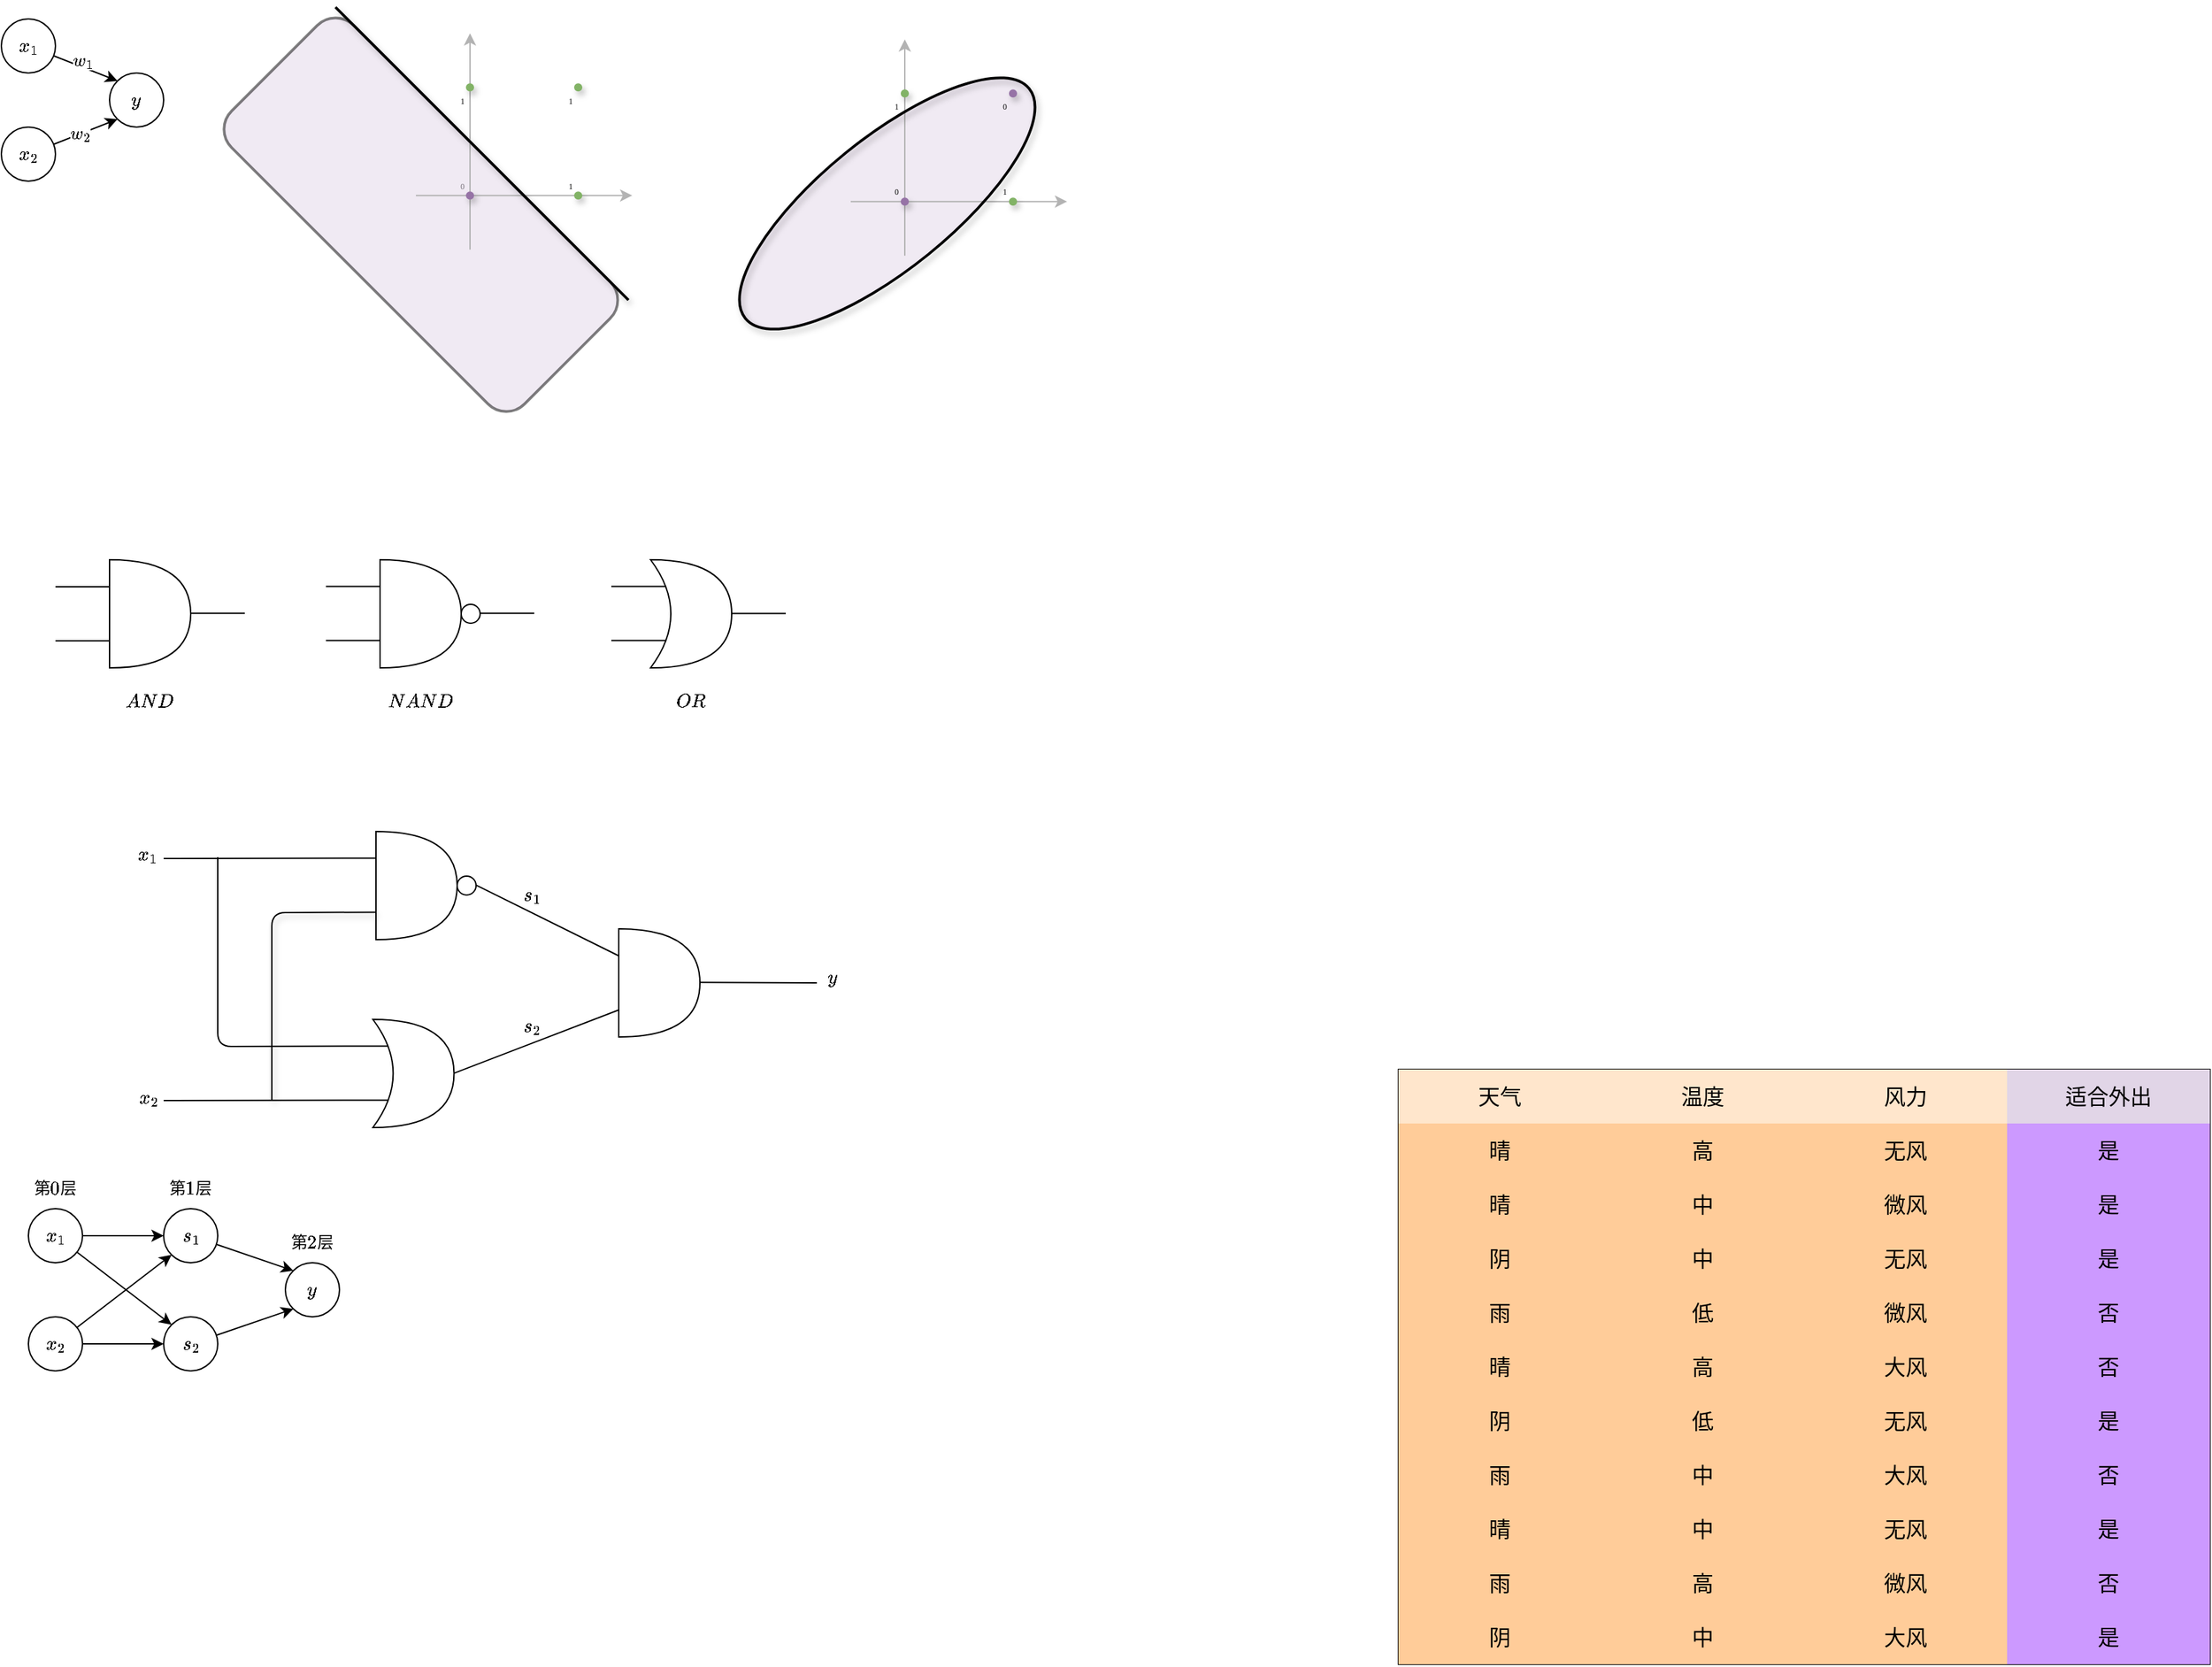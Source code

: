 <mxfile>
    <diagram id="zMg3x0RDLD2u-cq_bCOZ" name="Page-1">
        <mxGraphModel dx="582" dy="274" grid="0" gridSize="10" guides="1" tooltips="1" connect="1" arrows="1" fold="1" page="1" pageScale="1" pageWidth="4681" pageHeight="3300" background="none" math="1" shadow="0">
            <root>
                <mxCell id="0"/>
                <mxCell id="1" parent="0"/>
                <mxCell id="177" value="" style="ellipse;whiteSpace=wrap;html=1;rotation=-39;strokeWidth=1;shadow=0;fillColor=#e1d5e7;strokeColor=#9673a6;opacity=50;" vertex="1" parent="1">
                    <mxGeometry x="560" y="128.1" width="270" height="96.8" as="geometry"/>
                </mxCell>
                <mxCell id="77" value="1" style="text;html=1;align=center;verticalAlign=middle;whiteSpace=wrap;rounded=1;fontSize=6;fontFamily=consolas;" vertex="1" parent="1">
                    <mxGeometry x="450.51" y="153.58" width="20" height="20" as="geometry"/>
                </mxCell>
                <mxCell id="79" value="0" style="text;html=1;align=center;verticalAlign=middle;whiteSpace=wrap;rounded=1;fontSize=6;fontFamily=consolas;" vertex="1" parent="1">
                    <mxGeometry x="370.51" y="153.58" width="20" height="20" as="geometry"/>
                </mxCell>
                <mxCell id="74" value="" style="rounded=1;whiteSpace=wrap;html=1;fillColor=#e1d5e7;strokeColor=light-dark(#000000, #9577a3);rotation=45;opacity=50;strokeWidth=2;" vertex="1" parent="1">
                    <mxGeometry x="197" y="120.93" width="306.38" height="127.76" as="geometry"/>
                </mxCell>
                <mxCell id="2" value="" style="shape=table;startSize=0;container=1;collapsible=0;childLayout=tableLayout;fontSize=16;fontFamily=思源宋体;rounded=1;" parent="1" vertex="1">
                    <mxGeometry x="1073" y="817" width="600" height="440.0" as="geometry"/>
                </mxCell>
                <mxCell id="3" value="" style="shape=tableRow;horizontal=0;startSize=0;swimlaneHead=0;swimlaneBody=0;strokeColor=inherit;top=0;left=0;bottom=0;right=0;collapsible=0;dropTarget=0;fillColor=none;points=[[0,0.5],[1,0.5]];portConstraint=eastwest;fontSize=16;fontFamily=思源宋体;rounded=1;" parent="2" vertex="1">
                    <mxGeometry width="600" height="40" as="geometry"/>
                </mxCell>
                <mxCell id="4" value="天气" style="shape=partialRectangle;html=1;whiteSpace=wrap;connectable=0;strokeColor=#d79b00;overflow=hidden;fillColor=#ffe6cc;top=0;left=0;bottom=0;right=0;pointerEvents=1;fontSize=16;fontFamily=思源宋体;rounded=1;" parent="3" vertex="1">
                    <mxGeometry width="150" height="40" as="geometry">
                        <mxRectangle width="150" height="40" as="alternateBounds"/>
                    </mxGeometry>
                </mxCell>
                <mxCell id="5" value="温度" style="shape=partialRectangle;html=1;whiteSpace=wrap;connectable=0;strokeColor=#d79b00;overflow=hidden;fillColor=#ffe6cc;top=0;left=0;bottom=0;right=0;pointerEvents=1;fontSize=16;fontFamily=思源宋体;rounded=1;" parent="3" vertex="1">
                    <mxGeometry x="150" width="150" height="40" as="geometry">
                        <mxRectangle width="150" height="40" as="alternateBounds"/>
                    </mxGeometry>
                </mxCell>
                <mxCell id="6" value="风力" style="shape=partialRectangle;html=1;whiteSpace=wrap;connectable=0;strokeColor=#d79b00;overflow=hidden;fillColor=#ffe6cc;top=0;left=0;bottom=0;right=0;pointerEvents=1;fontSize=16;fontFamily=思源宋体;rounded=1;" parent="3" vertex="1">
                    <mxGeometry x="300" width="150" height="40" as="geometry">
                        <mxRectangle width="150" height="40" as="alternateBounds"/>
                    </mxGeometry>
                </mxCell>
                <mxCell id="15" value="适合外出" style="shape=partialRectangle;html=1;whiteSpace=wrap;connectable=0;strokeColor=#9673a6;overflow=hidden;fillColor=#e1d5e7;top=0;left=0;bottom=0;right=0;pointerEvents=1;fontSize=16;fontFamily=思源宋体;rounded=1;" parent="3" vertex="1">
                    <mxGeometry x="450" width="150" height="40" as="geometry">
                        <mxRectangle width="150" height="40" as="alternateBounds"/>
                    </mxGeometry>
                </mxCell>
                <mxCell id="7" value="" style="shape=tableRow;horizontal=0;startSize=0;swimlaneHead=0;swimlaneBody=0;strokeColor=inherit;top=0;left=0;bottom=0;right=0;collapsible=0;dropTarget=0;fillColor=none;points=[[0,0.5],[1,0.5]];portConstraint=eastwest;fontSize=16;fontFamily=思源宋体;rounded=1;" parent="2" vertex="1">
                    <mxGeometry y="40" width="600" height="40" as="geometry"/>
                </mxCell>
                <mxCell id="8" value="晴" style="shape=partialRectangle;html=1;whiteSpace=wrap;connectable=0;strokeColor=#36393d;overflow=hidden;fillColor=#ffcc99;top=0;left=0;bottom=0;right=0;pointerEvents=1;fontSize=16;fontFamily=思源宋体;rounded=1;" parent="7" vertex="1">
                    <mxGeometry width="150" height="40" as="geometry">
                        <mxRectangle width="150" height="40" as="alternateBounds"/>
                    </mxGeometry>
                </mxCell>
                <mxCell id="9" value="高" style="shape=partialRectangle;html=1;whiteSpace=wrap;connectable=0;strokeColor=#36393d;overflow=hidden;fillColor=#ffcc99;top=0;left=0;bottom=0;right=0;pointerEvents=1;fontSize=16;fontFamily=思源宋体;rounded=1;" parent="7" vertex="1">
                    <mxGeometry x="150" width="150" height="40" as="geometry">
                        <mxRectangle width="150" height="40" as="alternateBounds"/>
                    </mxGeometry>
                </mxCell>
                <mxCell id="10" value="无风" style="shape=partialRectangle;html=1;whiteSpace=wrap;connectable=0;strokeColor=#36393d;overflow=hidden;fillColor=#ffcc99;top=0;left=0;bottom=0;right=0;pointerEvents=1;fontSize=16;fontFamily=思源宋体;rounded=1;" parent="7" vertex="1">
                    <mxGeometry x="300" width="150" height="40" as="geometry">
                        <mxRectangle width="150" height="40" as="alternateBounds"/>
                    </mxGeometry>
                </mxCell>
                <mxCell id="16" value="是" style="shape=partialRectangle;html=1;whiteSpace=wrap;connectable=0;strokeColor=#9673a6;overflow=hidden;fillColor=#CC99FF;top=0;left=0;bottom=0;right=0;pointerEvents=1;fontSize=16;fontFamily=思源宋体;rounded=1;" parent="7" vertex="1">
                    <mxGeometry x="450" width="150" height="40" as="geometry">
                        <mxRectangle width="150" height="40" as="alternateBounds"/>
                    </mxGeometry>
                </mxCell>
                <mxCell id="11" value="" style="shape=tableRow;horizontal=0;startSize=0;swimlaneHead=0;swimlaneBody=0;strokeColor=inherit;top=0;left=0;bottom=0;right=0;collapsible=0;dropTarget=0;fillColor=none;points=[[0,0.5],[1,0.5]];portConstraint=eastwest;fontSize=16;fontFamily=思源宋体;rounded=1;" parent="2" vertex="1">
                    <mxGeometry y="80" width="600" height="40" as="geometry"/>
                </mxCell>
                <mxCell id="12" value="&lt;span style=&quot;color: rgb(0, 0, 0);&quot;&gt;晴&lt;/span&gt;" style="shape=partialRectangle;html=1;whiteSpace=wrap;connectable=0;strokeColor=#36393d;overflow=hidden;fillColor=#ffcc99;top=0;left=0;bottom=0;right=0;pointerEvents=1;fontSize=16;fontFamily=思源宋体;rounded=1;" parent="11" vertex="1">
                    <mxGeometry width="150" height="40" as="geometry">
                        <mxRectangle width="150" height="40" as="alternateBounds"/>
                    </mxGeometry>
                </mxCell>
                <mxCell id="13" value="中" style="shape=partialRectangle;html=1;whiteSpace=wrap;connectable=0;strokeColor=#36393d;overflow=hidden;fillColor=#ffcc99;top=0;left=0;bottom=0;right=0;pointerEvents=1;fontSize=16;fontFamily=思源宋体;rounded=1;" parent="11" vertex="1">
                    <mxGeometry x="150" width="150" height="40" as="geometry">
                        <mxRectangle width="150" height="40" as="alternateBounds"/>
                    </mxGeometry>
                </mxCell>
                <mxCell id="14" value="微风" style="shape=partialRectangle;html=1;whiteSpace=wrap;connectable=0;strokeColor=#36393d;overflow=hidden;fillColor=#ffcc99;top=0;left=0;bottom=0;right=0;pointerEvents=1;fontSize=16;fontFamily=思源宋体;rounded=1;" parent="11" vertex="1">
                    <mxGeometry x="300" width="150" height="40" as="geometry">
                        <mxRectangle width="150" height="40" as="alternateBounds"/>
                    </mxGeometry>
                </mxCell>
                <mxCell id="17" value="是" style="shape=partialRectangle;html=1;whiteSpace=wrap;connectable=0;strokeColor=#9673a6;overflow=hidden;fillColor=#CC99FF;top=0;left=0;bottom=0;right=0;pointerEvents=1;fontSize=16;fontFamily=思源宋体;rounded=1;" parent="11" vertex="1">
                    <mxGeometry x="450" width="150" height="40" as="geometry">
                        <mxRectangle width="150" height="40" as="alternateBounds"/>
                    </mxGeometry>
                </mxCell>
                <mxCell id="18" style="shape=tableRow;horizontal=0;startSize=0;swimlaneHead=0;swimlaneBody=0;strokeColor=inherit;top=0;left=0;bottom=0;right=0;collapsible=0;dropTarget=0;fillColor=none;points=[[0,0.5],[1,0.5]];portConstraint=eastwest;fontSize=16;fontFamily=思源宋体;rounded=1;" parent="2" vertex="1">
                    <mxGeometry y="120" width="600" height="40" as="geometry"/>
                </mxCell>
                <mxCell id="19" value="阴" style="shape=partialRectangle;html=1;whiteSpace=wrap;connectable=0;strokeColor=#36393d;overflow=hidden;fillColor=#ffcc99;top=0;left=0;bottom=0;right=0;pointerEvents=1;fontSize=16;fontFamily=思源宋体;rounded=1;" parent="18" vertex="1">
                    <mxGeometry width="150" height="40" as="geometry">
                        <mxRectangle width="150" height="40" as="alternateBounds"/>
                    </mxGeometry>
                </mxCell>
                <mxCell id="20" value="中" style="shape=partialRectangle;html=1;whiteSpace=wrap;connectable=0;strokeColor=#36393d;overflow=hidden;fillColor=#ffcc99;top=0;left=0;bottom=0;right=0;pointerEvents=1;fontSize=16;fontFamily=思源宋体;rounded=1;" parent="18" vertex="1">
                    <mxGeometry x="150" width="150" height="40" as="geometry">
                        <mxRectangle width="150" height="40" as="alternateBounds"/>
                    </mxGeometry>
                </mxCell>
                <mxCell id="21" value="&lt;span style=&quot;color: rgb(0, 0, 0);&quot;&gt;无风&lt;/span&gt;" style="shape=partialRectangle;html=1;whiteSpace=wrap;connectable=0;strokeColor=#36393d;overflow=hidden;fillColor=#ffcc99;top=0;left=0;bottom=0;right=0;pointerEvents=1;fontSize=16;fontFamily=思源宋体;rounded=1;" parent="18" vertex="1">
                    <mxGeometry x="300" width="150" height="40" as="geometry">
                        <mxRectangle width="150" height="40" as="alternateBounds"/>
                    </mxGeometry>
                </mxCell>
                <mxCell id="22" value="&lt;span style=&quot;color: rgb(0, 0, 0);&quot;&gt;是&lt;/span&gt;" style="shape=partialRectangle;html=1;whiteSpace=wrap;connectable=0;strokeColor=#9673a6;overflow=hidden;fillColor=#CC99FF;top=0;left=0;bottom=0;right=0;pointerEvents=1;fontSize=16;fontFamily=思源宋体;rounded=1;" parent="18" vertex="1">
                    <mxGeometry x="450" width="150" height="40" as="geometry">
                        <mxRectangle width="150" height="40" as="alternateBounds"/>
                    </mxGeometry>
                </mxCell>
                <mxCell id="23" style="shape=tableRow;horizontal=0;startSize=0;swimlaneHead=0;swimlaneBody=0;strokeColor=inherit;top=0;left=0;bottom=0;right=0;collapsible=0;dropTarget=0;fillColor=none;points=[[0,0.5],[1,0.5]];portConstraint=eastwest;fontSize=16;fontFamily=思源宋体;rounded=1;" parent="2" vertex="1">
                    <mxGeometry y="160" width="600" height="40" as="geometry"/>
                </mxCell>
                <mxCell id="24" value="雨" style="shape=partialRectangle;html=1;whiteSpace=wrap;connectable=0;strokeColor=#36393d;overflow=hidden;fillColor=#ffcc99;top=0;left=0;bottom=0;right=0;pointerEvents=1;fontSize=16;fontFamily=思源宋体;rounded=1;" parent="23" vertex="1">
                    <mxGeometry width="150" height="40" as="geometry">
                        <mxRectangle width="150" height="40" as="alternateBounds"/>
                    </mxGeometry>
                </mxCell>
                <mxCell id="25" value="低" style="shape=partialRectangle;html=1;whiteSpace=wrap;connectable=0;strokeColor=#36393d;overflow=hidden;fillColor=#ffcc99;top=0;left=0;bottom=0;right=0;pointerEvents=1;fontSize=16;fontFamily=思源宋体;rounded=1;" parent="23" vertex="1">
                    <mxGeometry x="150" width="150" height="40" as="geometry">
                        <mxRectangle width="150" height="40" as="alternateBounds"/>
                    </mxGeometry>
                </mxCell>
                <mxCell id="26" value="&lt;span style=&quot;color: rgb(0, 0, 0);&quot;&gt;微风&lt;/span&gt;" style="shape=partialRectangle;html=1;whiteSpace=wrap;connectable=0;strokeColor=#36393d;overflow=hidden;fillColor=#ffcc99;top=0;left=0;bottom=0;right=0;pointerEvents=1;fontSize=16;fontFamily=思源宋体;rounded=1;" parent="23" vertex="1">
                    <mxGeometry x="300" width="150" height="40" as="geometry">
                        <mxRectangle width="150" height="40" as="alternateBounds"/>
                    </mxGeometry>
                </mxCell>
                <mxCell id="27" value="否" style="shape=partialRectangle;html=1;whiteSpace=wrap;connectable=0;strokeColor=#9673a6;overflow=hidden;fillColor=#CC99FF;top=0;left=0;bottom=0;right=0;pointerEvents=1;fontSize=16;fontFamily=思源宋体;rounded=1;" parent="23" vertex="1">
                    <mxGeometry x="450" width="150" height="40" as="geometry">
                        <mxRectangle width="150" height="40" as="alternateBounds"/>
                    </mxGeometry>
                </mxCell>
                <mxCell id="28" style="shape=tableRow;horizontal=0;startSize=0;swimlaneHead=0;swimlaneBody=0;strokeColor=inherit;top=0;left=0;bottom=0;right=0;collapsible=0;dropTarget=0;fillColor=none;points=[[0,0.5],[1,0.5]];portConstraint=eastwest;fontSize=16;fontFamily=思源宋体;rounded=1;" parent="2" vertex="1">
                    <mxGeometry y="200" width="600" height="40" as="geometry"/>
                </mxCell>
                <mxCell id="29" value="晴" style="shape=partialRectangle;html=1;whiteSpace=wrap;connectable=0;strokeColor=#36393d;overflow=hidden;fillColor=#ffcc99;top=0;left=0;bottom=0;right=0;pointerEvents=1;fontSize=16;fontFamily=思源宋体;rounded=1;" parent="28" vertex="1">
                    <mxGeometry width="150" height="40" as="geometry">
                        <mxRectangle width="150" height="40" as="alternateBounds"/>
                    </mxGeometry>
                </mxCell>
                <mxCell id="30" value="高" style="shape=partialRectangle;html=1;whiteSpace=wrap;connectable=0;strokeColor=#36393d;overflow=hidden;fillColor=#ffcc99;top=0;left=0;bottom=0;right=0;pointerEvents=1;fontSize=16;fontFamily=思源宋体;rounded=1;" parent="28" vertex="1">
                    <mxGeometry x="150" width="150" height="40" as="geometry">
                        <mxRectangle width="150" height="40" as="alternateBounds"/>
                    </mxGeometry>
                </mxCell>
                <mxCell id="31" value="大风" style="shape=partialRectangle;html=1;whiteSpace=wrap;connectable=0;strokeColor=#36393d;overflow=hidden;fillColor=#ffcc99;top=0;left=0;bottom=0;right=0;pointerEvents=1;fontSize=16;fontFamily=思源宋体;rounded=1;" parent="28" vertex="1">
                    <mxGeometry x="300" width="150" height="40" as="geometry">
                        <mxRectangle width="150" height="40" as="alternateBounds"/>
                    </mxGeometry>
                </mxCell>
                <mxCell id="32" value="&lt;span style=&quot;color: rgb(0, 0, 0);&quot;&gt;否&lt;/span&gt;" style="shape=partialRectangle;html=1;whiteSpace=wrap;connectable=0;strokeColor=#9673a6;overflow=hidden;fillColor=#CC99FF;top=0;left=0;bottom=0;right=0;pointerEvents=1;fontSize=16;fontFamily=思源宋体;rounded=1;" parent="28" vertex="1">
                    <mxGeometry x="450" width="150" height="40" as="geometry">
                        <mxRectangle width="150" height="40" as="alternateBounds"/>
                    </mxGeometry>
                </mxCell>
                <mxCell id="33" style="shape=tableRow;horizontal=0;startSize=0;swimlaneHead=0;swimlaneBody=0;strokeColor=inherit;top=0;left=0;bottom=0;right=0;collapsible=0;dropTarget=0;fillColor=none;points=[[0,0.5],[1,0.5]];portConstraint=eastwest;fontSize=16;fontFamily=思源宋体;rounded=1;" parent="2" vertex="1">
                    <mxGeometry y="240" width="600" height="40" as="geometry"/>
                </mxCell>
                <mxCell id="34" value="阴" style="shape=partialRectangle;html=1;whiteSpace=wrap;connectable=0;strokeColor=#36393d;overflow=hidden;fillColor=#ffcc99;top=0;left=0;bottom=0;right=0;pointerEvents=1;fontSize=16;fontFamily=思源宋体;rounded=1;" parent="33" vertex="1">
                    <mxGeometry width="150" height="40" as="geometry">
                        <mxRectangle width="150" height="40" as="alternateBounds"/>
                    </mxGeometry>
                </mxCell>
                <mxCell id="35" value="低" style="shape=partialRectangle;html=1;whiteSpace=wrap;connectable=0;strokeColor=#36393d;overflow=hidden;fillColor=#ffcc99;top=0;left=0;bottom=0;right=0;pointerEvents=1;fontSize=16;fontFamily=思源宋体;rounded=1;" parent="33" vertex="1">
                    <mxGeometry x="150" width="150" height="40" as="geometry">
                        <mxRectangle width="150" height="40" as="alternateBounds"/>
                    </mxGeometry>
                </mxCell>
                <mxCell id="36" value="&lt;span style=&quot;color: rgb(0, 0, 0);&quot;&gt;无风&lt;/span&gt;" style="shape=partialRectangle;html=1;whiteSpace=wrap;connectable=0;strokeColor=#36393d;overflow=hidden;fillColor=#ffcc99;top=0;left=0;bottom=0;right=0;pointerEvents=1;fontSize=16;fontFamily=思源宋体;rounded=1;" parent="33" vertex="1">
                    <mxGeometry x="300" width="150" height="40" as="geometry">
                        <mxRectangle width="150" height="40" as="alternateBounds"/>
                    </mxGeometry>
                </mxCell>
                <mxCell id="37" value="&lt;span style=&quot;color: rgb(0, 0, 0);&quot;&gt;是&lt;/span&gt;" style="shape=partialRectangle;html=1;whiteSpace=wrap;connectable=0;strokeColor=#9673a6;overflow=hidden;fillColor=#CC99FF;top=0;left=0;bottom=0;right=0;pointerEvents=1;fontSize=16;fontFamily=思源宋体;rounded=1;" parent="33" vertex="1">
                    <mxGeometry x="450" width="150" height="40" as="geometry">
                        <mxRectangle width="150" height="40" as="alternateBounds"/>
                    </mxGeometry>
                </mxCell>
                <mxCell id="38" style="shape=tableRow;horizontal=0;startSize=0;swimlaneHead=0;swimlaneBody=0;strokeColor=inherit;top=0;left=0;bottom=0;right=0;collapsible=0;dropTarget=0;fillColor=none;points=[[0,0.5],[1,0.5]];portConstraint=eastwest;fontSize=16;fontFamily=思源宋体;rounded=1;" parent="2" vertex="1">
                    <mxGeometry y="280" width="600" height="40" as="geometry"/>
                </mxCell>
                <mxCell id="39" value="雨" style="shape=partialRectangle;html=1;whiteSpace=wrap;connectable=0;strokeColor=#36393d;overflow=hidden;fillColor=#ffcc99;top=0;left=0;bottom=0;right=0;pointerEvents=1;fontSize=16;fontFamily=思源宋体;rounded=1;" parent="38" vertex="1">
                    <mxGeometry width="150" height="40" as="geometry">
                        <mxRectangle width="150" height="40" as="alternateBounds"/>
                    </mxGeometry>
                </mxCell>
                <mxCell id="40" value="中" style="shape=partialRectangle;html=1;whiteSpace=wrap;connectable=0;strokeColor=#36393d;overflow=hidden;fillColor=#ffcc99;top=0;left=0;bottom=0;right=0;pointerEvents=1;fontSize=16;fontFamily=思源宋体;rounded=1;" parent="38" vertex="1">
                    <mxGeometry x="150" width="150" height="40" as="geometry">
                        <mxRectangle width="150" height="40" as="alternateBounds"/>
                    </mxGeometry>
                </mxCell>
                <mxCell id="41" value="&lt;span style=&quot;color: rgb(0, 0, 0);&quot;&gt;大风&lt;/span&gt;" style="shape=partialRectangle;html=1;whiteSpace=wrap;connectable=0;strokeColor=#36393d;overflow=hidden;fillColor=#ffcc99;top=0;left=0;bottom=0;right=0;pointerEvents=1;fontSize=16;fontFamily=思源宋体;rounded=1;" parent="38" vertex="1">
                    <mxGeometry x="300" width="150" height="40" as="geometry">
                        <mxRectangle width="150" height="40" as="alternateBounds"/>
                    </mxGeometry>
                </mxCell>
                <mxCell id="42" value="&lt;span style=&quot;color: rgb(0, 0, 0);&quot;&gt;否&lt;/span&gt;" style="shape=partialRectangle;html=1;whiteSpace=wrap;connectable=0;strokeColor=#9673a6;overflow=hidden;fillColor=#CC99FF;top=0;left=0;bottom=0;right=0;pointerEvents=1;fontSize=16;fontFamily=思源宋体;rounded=1;" parent="38" vertex="1">
                    <mxGeometry x="450" width="150" height="40" as="geometry">
                        <mxRectangle width="150" height="40" as="alternateBounds"/>
                    </mxGeometry>
                </mxCell>
                <mxCell id="43" style="shape=tableRow;horizontal=0;startSize=0;swimlaneHead=0;swimlaneBody=0;strokeColor=inherit;top=0;left=0;bottom=0;right=0;collapsible=0;dropTarget=0;fillColor=none;points=[[0,0.5],[1,0.5]];portConstraint=eastwest;fontSize=16;fontFamily=思源宋体;rounded=1;" parent="2" vertex="1">
                    <mxGeometry y="320" width="600" height="40" as="geometry"/>
                </mxCell>
                <mxCell id="44" value="晴" style="shape=partialRectangle;html=1;whiteSpace=wrap;connectable=0;strokeColor=#36393d;overflow=hidden;fillColor=#ffcc99;top=0;left=0;bottom=0;right=0;pointerEvents=1;fontSize=16;fontFamily=思源宋体;rounded=1;" parent="43" vertex="1">
                    <mxGeometry width="150" height="40" as="geometry">
                        <mxRectangle width="150" height="40" as="alternateBounds"/>
                    </mxGeometry>
                </mxCell>
                <mxCell id="45" value="中" style="shape=partialRectangle;html=1;whiteSpace=wrap;connectable=0;strokeColor=#36393d;overflow=hidden;fillColor=#ffcc99;top=0;left=0;bottom=0;right=0;pointerEvents=1;fontSize=16;fontFamily=思源宋体;rounded=1;" parent="43" vertex="1">
                    <mxGeometry x="150" width="150" height="40" as="geometry">
                        <mxRectangle width="150" height="40" as="alternateBounds"/>
                    </mxGeometry>
                </mxCell>
                <mxCell id="46" value="&lt;span style=&quot;color: rgb(0, 0, 0);&quot;&gt;无风&lt;/span&gt;" style="shape=partialRectangle;html=1;whiteSpace=wrap;connectable=0;strokeColor=#36393d;overflow=hidden;fillColor=#ffcc99;top=0;left=0;bottom=0;right=0;pointerEvents=1;fontSize=16;fontFamily=思源宋体;rounded=1;" parent="43" vertex="1">
                    <mxGeometry x="300" width="150" height="40" as="geometry">
                        <mxRectangle width="150" height="40" as="alternateBounds"/>
                    </mxGeometry>
                </mxCell>
                <mxCell id="47" value="&lt;span style=&quot;color: rgb(0, 0, 0);&quot;&gt;是&lt;/span&gt;" style="shape=partialRectangle;html=1;whiteSpace=wrap;connectable=0;strokeColor=#9673a6;overflow=hidden;fillColor=#CC99FF;top=0;left=0;bottom=0;right=0;pointerEvents=1;fontSize=16;fontFamily=思源宋体;rounded=1;" parent="43" vertex="1">
                    <mxGeometry x="450" width="150" height="40" as="geometry">
                        <mxRectangle width="150" height="40" as="alternateBounds"/>
                    </mxGeometry>
                </mxCell>
                <mxCell id="48" style="shape=tableRow;horizontal=0;startSize=0;swimlaneHead=0;swimlaneBody=0;strokeColor=inherit;top=0;left=0;bottom=0;right=0;collapsible=0;dropTarget=0;fillColor=none;points=[[0,0.5],[1,0.5]];portConstraint=eastwest;fontSize=16;fontFamily=思源宋体;rounded=1;" parent="2" vertex="1">
                    <mxGeometry y="360" width="600" height="40" as="geometry"/>
                </mxCell>
                <mxCell id="49" value="雨" style="shape=partialRectangle;html=1;whiteSpace=wrap;connectable=0;strokeColor=#36393d;overflow=hidden;fillColor=#ffcc99;top=0;left=0;bottom=0;right=0;pointerEvents=1;fontSize=16;fontFamily=思源宋体;rounded=1;" parent="48" vertex="1">
                    <mxGeometry width="150" height="40" as="geometry">
                        <mxRectangle width="150" height="40" as="alternateBounds"/>
                    </mxGeometry>
                </mxCell>
                <mxCell id="50" value="高" style="shape=partialRectangle;html=1;whiteSpace=wrap;connectable=0;strokeColor=#36393d;overflow=hidden;fillColor=#ffcc99;top=0;left=0;bottom=0;right=0;pointerEvents=1;fontSize=16;fontFamily=思源宋体;rounded=1;" parent="48" vertex="1">
                    <mxGeometry x="150" width="150" height="40" as="geometry">
                        <mxRectangle width="150" height="40" as="alternateBounds"/>
                    </mxGeometry>
                </mxCell>
                <mxCell id="51" value="&lt;span style=&quot;color: rgb(0, 0, 0);&quot;&gt;微风&lt;/span&gt;" style="shape=partialRectangle;html=1;whiteSpace=wrap;connectable=0;strokeColor=#36393d;overflow=hidden;fillColor=#ffcc99;top=0;left=0;bottom=0;right=0;pointerEvents=1;fontSize=16;fontFamily=思源宋体;rounded=1;" parent="48" vertex="1">
                    <mxGeometry x="300" width="150" height="40" as="geometry">
                        <mxRectangle width="150" height="40" as="alternateBounds"/>
                    </mxGeometry>
                </mxCell>
                <mxCell id="52" value="&lt;span style=&quot;color: rgb(0, 0, 0);&quot;&gt;否&lt;/span&gt;" style="shape=partialRectangle;html=1;whiteSpace=wrap;connectable=0;strokeColor=#9673a6;overflow=hidden;fillColor=#CC99FF;top=0;left=0;bottom=0;right=0;pointerEvents=1;fontSize=16;fontFamily=思源宋体;rounded=1;" parent="48" vertex="1">
                    <mxGeometry x="450" width="150" height="40" as="geometry">
                        <mxRectangle width="150" height="40" as="alternateBounds"/>
                    </mxGeometry>
                </mxCell>
                <mxCell id="53" style="shape=tableRow;horizontal=0;startSize=0;swimlaneHead=0;swimlaneBody=0;strokeColor=inherit;top=0;left=0;bottom=0;right=0;collapsible=0;dropTarget=0;fillColor=none;points=[[0,0.5],[1,0.5]];portConstraint=eastwest;fontSize=16;fontFamily=思源宋体;rounded=1;" parent="2" vertex="1">
                    <mxGeometry y="400" width="600" height="40" as="geometry"/>
                </mxCell>
                <mxCell id="54" value="阴" style="shape=partialRectangle;html=1;whiteSpace=wrap;connectable=0;strokeColor=#36393d;overflow=hidden;fillColor=#ffcc99;top=0;left=0;bottom=0;right=0;pointerEvents=1;fontSize=16;fontFamily=思源宋体;rounded=1;" parent="53" vertex="1">
                    <mxGeometry width="150" height="40" as="geometry">
                        <mxRectangle width="150" height="40" as="alternateBounds"/>
                    </mxGeometry>
                </mxCell>
                <mxCell id="55" value="中" style="shape=partialRectangle;html=1;whiteSpace=wrap;connectable=0;strokeColor=#36393d;overflow=hidden;fillColor=#ffcc99;top=0;left=0;bottom=0;right=0;pointerEvents=1;fontSize=16;fontFamily=思源宋体;rounded=1;" parent="53" vertex="1">
                    <mxGeometry x="150" width="150" height="40" as="geometry">
                        <mxRectangle width="150" height="40" as="alternateBounds"/>
                    </mxGeometry>
                </mxCell>
                <mxCell id="56" value="&lt;span style=&quot;color: rgb(0, 0, 0);&quot;&gt;大风&lt;/span&gt;" style="shape=partialRectangle;html=1;whiteSpace=wrap;connectable=0;strokeColor=#36393d;overflow=hidden;fillColor=#ffcc99;top=0;left=0;bottom=0;right=0;pointerEvents=1;fontSize=16;fontFamily=思源宋体;rounded=1;" parent="53" vertex="1">
                    <mxGeometry x="300" width="150" height="40" as="geometry">
                        <mxRectangle width="150" height="40" as="alternateBounds"/>
                    </mxGeometry>
                </mxCell>
                <mxCell id="57" value="&lt;span style=&quot;color: rgb(0, 0, 0);&quot;&gt;是&lt;/span&gt;" style="shape=partialRectangle;html=1;whiteSpace=wrap;connectable=0;strokeColor=#9673a6;overflow=hidden;fillColor=#CC99FF;top=0;left=0;bottom=0;right=0;pointerEvents=1;fontSize=16;fontFamily=思源宋体;rounded=1;" parent="53" vertex="1">
                    <mxGeometry x="450" width="150" height="40" as="geometry">
                        <mxRectangle width="150" height="40" as="alternateBounds"/>
                    </mxGeometry>
                </mxCell>
                <mxCell id="61" style="edgeStyle=none;html=1;entryX=0;entryY=0;entryDx=0;entryDy=0;" parent="1" source="58" target="60" edge="1">
                    <mxGeometry relative="1" as="geometry"/>
                </mxCell>
                <mxCell id="63" value="`w_1`" style="edgeLabel;html=1;align=center;verticalAlign=middle;resizable=0;points=[];rounded=1;" parent="61" vertex="1" connectable="0">
                    <mxGeometry x="-0.214" y="-2" relative="1" as="geometry">
                        <mxPoint x="3" y="-6" as="offset"/>
                    </mxGeometry>
                </mxCell>
                <mxCell id="58" value="`x_1`" style="ellipse;whiteSpace=wrap;html=1;aspect=fixed;rounded=1;" parent="1" vertex="1">
                    <mxGeometry x="40" y="40" width="40" height="40" as="geometry"/>
                </mxCell>
                <mxCell id="62" style="edgeStyle=none;html=1;entryX=0;entryY=1;entryDx=0;entryDy=0;" parent="1" source="59" target="60" edge="1">
                    <mxGeometry relative="1" as="geometry"/>
                </mxCell>
                <mxCell id="64" value="`w_2`" style="edgeLabel;html=1;align=center;verticalAlign=middle;resizable=0;points=[];rounded=1;" parent="62" vertex="1" connectable="0">
                    <mxGeometry x="-0.178" relative="1" as="geometry">
                        <mxPoint as="offset"/>
                    </mxGeometry>
                </mxCell>
                <mxCell id="59" value="`x_2`" style="ellipse;whiteSpace=wrap;html=1;aspect=fixed;rounded=1;" parent="1" vertex="1">
                    <mxGeometry x="40" y="120" width="40" height="40" as="geometry"/>
                </mxCell>
                <mxCell id="60" value="`y`" style="ellipse;whiteSpace=wrap;html=1;aspect=fixed;rounded=1;" parent="1" vertex="1">
                    <mxGeometry x="120" y="80" width="40" height="40" as="geometry"/>
                </mxCell>
                <mxCell id="65" value="" style="endArrow=classic;html=1;fillColor=#f5f5f5;strokeColor=#B3B3B3;" edge="1" parent="1">
                    <mxGeometry width="50" height="50" relative="1" as="geometry">
                        <mxPoint x="346.51" y="170.58" as="sourcePoint"/>
                        <mxPoint x="506.51" y="170.58" as="targetPoint"/>
                    </mxGeometry>
                </mxCell>
                <mxCell id="66" value="" style="endArrow=classic;html=1;fillColor=#f5f5f5;strokeColor=#B3B3B3;" edge="1" parent="1">
                    <mxGeometry width="50" height="50" relative="1" as="geometry">
                        <mxPoint x="386.51" y="210.58" as="sourcePoint"/>
                        <mxPoint x="386.51" y="50.58" as="targetPoint"/>
                    </mxGeometry>
                </mxCell>
                <mxCell id="67" value="" style="shape=waypoint;fillStyle=solid;size=6;pointerEvents=1;points=[];fillColor=#e1d5e7;resizable=0;rotatable=0;perimeter=centerPerimeter;snapToPoint=1;strokeColor=#9673a6;shadow=1;rounded=1;" vertex="1" parent="1">
                    <mxGeometry x="376.51" y="160.58" width="20" height="20" as="geometry"/>
                </mxCell>
                <mxCell id="68" value="" style="shape=waypoint;fillStyle=solid;size=6;pointerEvents=1;points=[];fillColor=#d5e8d4;resizable=0;rotatable=0;perimeter=centerPerimeter;snapToPoint=1;strokeColor=#82b366;shadow=1;rounded=1;" vertex="1" parent="1">
                    <mxGeometry x="376.51" y="80.58" width="20" height="20" as="geometry"/>
                </mxCell>
                <mxCell id="71" value="" style="shape=waypoint;fillStyle=solid;size=6;pointerEvents=1;points=[];fillColor=#d5e8d4;resizable=0;rotatable=0;perimeter=centerPerimeter;snapToPoint=1;strokeColor=#82b366;shadow=1;rounded=1;" vertex="1" parent="1">
                    <mxGeometry x="456.51" y="160.58" width="20" height="20" as="geometry"/>
                </mxCell>
                <mxCell id="72" value="" style="shape=waypoint;fillStyle=solid;size=6;pointerEvents=1;points=[];fillColor=#d5e8d4;resizable=0;rotatable=0;perimeter=centerPerimeter;snapToPoint=1;strokeColor=#82b366;shadow=1;rounded=1;" vertex="1" parent="1">
                    <mxGeometry x="456.51" y="80.58" width="20" height="20" as="geometry"/>
                </mxCell>
                <mxCell id="75" value="" style="endArrow=none;html=1;exitX=0;exitY=0;exitDx=0;exitDy=0;entryX=1;entryY=0;entryDx=0;entryDy=0;strokeWidth=2;shadow=1;" edge="1" parent="1" source="74" target="74">
                    <mxGeometry width="50" height="50" relative="1" as="geometry">
                        <mxPoint x="416.51" y="170.58" as="sourcePoint"/>
                        <mxPoint x="466.51" y="120.58" as="targetPoint"/>
                    </mxGeometry>
                </mxCell>
                <mxCell id="76" value="1" style="text;html=1;align=center;verticalAlign=middle;whiteSpace=wrap;rounded=1;fontSize=6;fontFamily=consolas;" vertex="1" parent="1">
                    <mxGeometry x="370.51" y="90.58" width="20" height="20" as="geometry"/>
                </mxCell>
                <mxCell id="78" value="1" style="text;html=1;align=center;verticalAlign=middle;whiteSpace=wrap;rounded=1;fontSize=6;fontFamily=consolas;" vertex="1" parent="1">
                    <mxGeometry x="450.51" y="90.58" width="20" height="20" as="geometry"/>
                </mxCell>
                <mxCell id="90" value="1" style="text;html=1;align=center;verticalAlign=middle;whiteSpace=wrap;rounded=1;fontSize=6;fontFamily=consolas;" vertex="1" parent="1">
                    <mxGeometry x="772" y="158.1" width="20" height="20" as="geometry"/>
                </mxCell>
                <mxCell id="91" value="0" style="text;html=1;align=center;verticalAlign=middle;whiteSpace=wrap;rounded=1;fontSize=6;fontFamily=consolas;" vertex="1" parent="1">
                    <mxGeometry x="692" y="158.1" width="20" height="20" as="geometry"/>
                </mxCell>
                <mxCell id="92" value="" style="endArrow=classic;html=1;fillColor=#f5f5f5;strokeColor=#B3B3B3;" edge="1" parent="1">
                    <mxGeometry width="50" height="50" relative="1" as="geometry">
                        <mxPoint x="668" y="175.1" as="sourcePoint"/>
                        <mxPoint x="828" y="175.1" as="targetPoint"/>
                    </mxGeometry>
                </mxCell>
                <mxCell id="93" value="" style="endArrow=classic;html=1;fillColor=#f5f5f5;strokeColor=#B3B3B3;" edge="1" parent="1">
                    <mxGeometry width="50" height="50" relative="1" as="geometry">
                        <mxPoint x="708" y="215.1" as="sourcePoint"/>
                        <mxPoint x="708" y="55.1" as="targetPoint"/>
                    </mxGeometry>
                </mxCell>
                <mxCell id="94" value="" style="shape=waypoint;fillStyle=solid;size=6;pointerEvents=1;points=[];fillColor=#e1d5e7;resizable=0;rotatable=0;perimeter=centerPerimeter;snapToPoint=1;strokeColor=#9673a6;shadow=1;rounded=1;" vertex="1" parent="1">
                    <mxGeometry x="698" y="165.1" width="20" height="20" as="geometry"/>
                </mxCell>
                <mxCell id="95" value="" style="shape=waypoint;fillStyle=solid;size=6;pointerEvents=1;points=[];fillColor=#d5e8d4;resizable=0;rotatable=0;perimeter=centerPerimeter;snapToPoint=1;strokeColor=#82b366;shadow=1;rounded=1;" vertex="1" parent="1">
                    <mxGeometry x="698" y="85.1" width="20" height="20" as="geometry"/>
                </mxCell>
                <mxCell id="96" value="" style="shape=waypoint;fillStyle=solid;size=6;pointerEvents=1;points=[];fillColor=#d5e8d4;resizable=0;rotatable=0;perimeter=centerPerimeter;snapToPoint=1;strokeColor=#82b366;shadow=1;rounded=1;" vertex="1" parent="1">
                    <mxGeometry x="778" y="165.1" width="20" height="20" as="geometry"/>
                </mxCell>
                <mxCell id="97" value="" style="shape=waypoint;fillStyle=solid;size=6;pointerEvents=1;points=[];fillColor=#e1d5e7;resizable=0;rotatable=0;perimeter=centerPerimeter;snapToPoint=1;strokeColor=#9673a6;shadow=1;rounded=1;" vertex="1" parent="1">
                    <mxGeometry x="778" y="85.1" width="20" height="20" as="geometry"/>
                </mxCell>
                <mxCell id="98" value="1" style="text;html=1;align=center;verticalAlign=middle;whiteSpace=wrap;rounded=1;fontSize=6;fontFamily=consolas;" vertex="1" parent="1">
                    <mxGeometry x="692" y="95.1" width="20" height="20" as="geometry"/>
                </mxCell>
                <mxCell id="99" value="0" style="text;html=1;align=center;verticalAlign=middle;whiteSpace=wrap;rounded=1;fontSize=6;fontFamily=consolas;" vertex="1" parent="1">
                    <mxGeometry x="772" y="95.1" width="20" height="20" as="geometry"/>
                </mxCell>
                <mxCell id="178" value="" style="ellipse;whiteSpace=wrap;html=1;rotation=-39;strokeWidth=2;shadow=1;fillColor=none;strokeColor=#000000;" vertex="1" parent="1">
                    <mxGeometry x="560" y="128.1" width="270" height="96.8" as="geometry"/>
                </mxCell>
                <mxCell id="180" value="" style="shape=xor;whiteSpace=wrap;html=1;" vertex="1" parent="1">
                    <mxGeometry x="520" y="440" width="60" height="80" as="geometry"/>
                </mxCell>
                <mxCell id="185" value="" style="shape=or;whiteSpace=wrap;html=1;" vertex="1" parent="1">
                    <mxGeometry x="120" y="440" width="60" height="80" as="geometry"/>
                </mxCell>
                <mxCell id="186" value="" style="group" vertex="1" connectable="0" parent="1">
                    <mxGeometry x="320" y="440" width="70" height="80" as="geometry"/>
                </mxCell>
                <mxCell id="179" value="" style="shape=or;whiteSpace=wrap;html=1;" vertex="1" parent="186">
                    <mxGeometry width="60" height="80" as="geometry"/>
                </mxCell>
                <mxCell id="184" value="" style="ellipse;whiteSpace=wrap;html=1;aspect=fixed;" vertex="1" parent="186">
                    <mxGeometry x="60" y="33" width="14" height="14" as="geometry"/>
                </mxCell>
                <mxCell id="187" value="" style="endArrow=none;html=1;exitX=0;exitY=0.25;exitDx=0;exitDy=0;exitPerimeter=0;" edge="1" parent="1" source="185">
                    <mxGeometry width="50" height="50" relative="1" as="geometry">
                        <mxPoint x="270" y="510" as="sourcePoint"/>
                        <mxPoint x="80" y="460" as="targetPoint"/>
                    </mxGeometry>
                </mxCell>
                <mxCell id="188" value="" style="endArrow=none;html=1;exitX=0;exitY=0.25;exitDx=0;exitDy=0;exitPerimeter=0;" edge="1" parent="1">
                    <mxGeometry width="50" height="50" relative="1" as="geometry">
                        <mxPoint x="120" y="500" as="sourcePoint"/>
                        <mxPoint x="80" y="500" as="targetPoint"/>
                    </mxGeometry>
                </mxCell>
                <mxCell id="189" value="" style="endArrow=none;html=1;exitX=0;exitY=0.25;exitDx=0;exitDy=0;exitPerimeter=0;" edge="1" parent="1">
                    <mxGeometry width="50" height="50" relative="1" as="geometry">
                        <mxPoint x="320" y="459.71" as="sourcePoint"/>
                        <mxPoint x="280" y="459.71" as="targetPoint"/>
                    </mxGeometry>
                </mxCell>
                <mxCell id="190" value="" style="endArrow=none;html=1;exitX=0;exitY=0.25;exitDx=0;exitDy=0;exitPerimeter=0;" edge="1" parent="1">
                    <mxGeometry width="50" height="50" relative="1" as="geometry">
                        <mxPoint x="320" y="499.71" as="sourcePoint"/>
                        <mxPoint x="280" y="499.71" as="targetPoint"/>
                    </mxGeometry>
                </mxCell>
                <mxCell id="192" value="" style="endArrow=none;html=1;exitX=0;exitY=0.25;exitDx=0;exitDy=0;exitPerimeter=0;" edge="1" parent="1">
                    <mxGeometry width="50" height="50" relative="1" as="geometry">
                        <mxPoint x="531" y="459.71" as="sourcePoint"/>
                        <mxPoint x="491" y="459.71" as="targetPoint"/>
                    </mxGeometry>
                </mxCell>
                <mxCell id="193" value="" style="endArrow=none;html=1;exitX=0;exitY=0.25;exitDx=0;exitDy=0;exitPerimeter=0;" edge="1" parent="1">
                    <mxGeometry width="50" height="50" relative="1" as="geometry">
                        <mxPoint x="531" y="499.71" as="sourcePoint"/>
                        <mxPoint x="491" y="499.71" as="targetPoint"/>
                    </mxGeometry>
                </mxCell>
                <mxCell id="194" value="" style="endArrow=none;html=1;exitX=0;exitY=0.25;exitDx=0;exitDy=0;exitPerimeter=0;" edge="1" parent="1">
                    <mxGeometry width="50" height="50" relative="1" as="geometry">
                        <mxPoint x="220" y="479.66" as="sourcePoint"/>
                        <mxPoint x="180" y="479.66" as="targetPoint"/>
                    </mxGeometry>
                </mxCell>
                <mxCell id="195" value="" style="endArrow=none;html=1;exitX=0;exitY=0.25;exitDx=0;exitDy=0;exitPerimeter=0;" edge="1" parent="1">
                    <mxGeometry width="50" height="50" relative="1" as="geometry">
                        <mxPoint x="434" y="479.66" as="sourcePoint"/>
                        <mxPoint x="394" y="479.66" as="targetPoint"/>
                    </mxGeometry>
                </mxCell>
                <mxCell id="196" value="" style="endArrow=none;html=1;exitX=0;exitY=0.25;exitDx=0;exitDy=0;exitPerimeter=0;" edge="1" parent="1">
                    <mxGeometry width="50" height="50" relative="1" as="geometry">
                        <mxPoint x="620" y="479.8" as="sourcePoint"/>
                        <mxPoint x="580" y="479.8" as="targetPoint"/>
                    </mxGeometry>
                </mxCell>
                <mxCell id="197" value="`AND`" style="text;html=1;align=center;verticalAlign=middle;whiteSpace=wrap;rounded=0;" vertex="1" parent="1">
                    <mxGeometry x="120" y="530" width="60" height="30" as="geometry"/>
                </mxCell>
                <mxCell id="198" value="`NAND`" style="text;html=1;align=center;verticalAlign=middle;whiteSpace=wrap;rounded=0;" vertex="1" parent="1">
                    <mxGeometry x="320.19" y="530" width="60" height="30" as="geometry"/>
                </mxCell>
                <mxCell id="199" value="`OR`" style="text;html=1;align=center;verticalAlign=middle;whiteSpace=wrap;rounded=0;" vertex="1" parent="1">
                    <mxGeometry x="520" y="530" width="60" height="30" as="geometry"/>
                </mxCell>
                <mxCell id="200" value="" style="shape=xor;whiteSpace=wrap;html=1;" vertex="1" parent="1">
                    <mxGeometry x="314.69" y="780" width="60" height="80" as="geometry"/>
                </mxCell>
                <mxCell id="201" value="" style="shape=or;whiteSpace=wrap;html=1;" vertex="1" parent="1">
                    <mxGeometry x="496.51" y="713" width="60" height="80" as="geometry"/>
                </mxCell>
                <mxCell id="202" value="" style="group" vertex="1" connectable="0" parent="1">
                    <mxGeometry x="317" y="641" width="70" height="80" as="geometry"/>
                </mxCell>
                <mxCell id="203" value="" style="shape=or;whiteSpace=wrap;html=1;" vertex="1" parent="202">
                    <mxGeometry width="60" height="80" as="geometry"/>
                </mxCell>
                <mxCell id="204" value="" style="ellipse;whiteSpace=wrap;html=1;aspect=fixed;" vertex="1" parent="202">
                    <mxGeometry x="60" y="33" width="14" height="14" as="geometry"/>
                </mxCell>
                <mxCell id="207" value="" style="endArrow=none;html=1;exitX=0;exitY=0.25;exitDx=0;exitDy=0;exitPerimeter=0;" edge="1" parent="1">
                    <mxGeometry width="50" height="50" relative="1" as="geometry">
                        <mxPoint x="317" y="660.71" as="sourcePoint"/>
                        <mxPoint x="160" y="661" as="targetPoint"/>
                    </mxGeometry>
                </mxCell>
                <mxCell id="208" value="" style="endArrow=none;html=1;exitX=0;exitY=0.25;exitDx=0;exitDy=0;exitPerimeter=0;shadow=1;" edge="1" parent="1">
                    <mxGeometry width="50" height="50" relative="1" as="geometry">
                        <mxPoint x="317" y="700.71" as="sourcePoint"/>
                        <mxPoint x="240" y="840" as="targetPoint"/>
                        <Array as="points">
                            <mxPoint x="240" y="701"/>
                        </Array>
                    </mxGeometry>
                </mxCell>
                <mxCell id="209" value="" style="endArrow=none;html=1;exitX=0;exitY=0.25;exitDx=0;exitDy=0;exitPerimeter=0;" edge="1" parent="1">
                    <mxGeometry width="50" height="50" relative="1" as="geometry">
                        <mxPoint x="325.69" y="799.71" as="sourcePoint"/>
                        <mxPoint x="200" y="660" as="targetPoint"/>
                        <Array as="points">
                            <mxPoint x="200" y="800"/>
                        </Array>
                    </mxGeometry>
                </mxCell>
                <mxCell id="210" value="" style="endArrow=none;html=1;exitX=0;exitY=0.25;exitDx=0;exitDy=0;exitPerimeter=0;" edge="1" parent="1">
                    <mxGeometry width="50" height="50" relative="1" as="geometry">
                        <mxPoint x="325.69" y="839.71" as="sourcePoint"/>
                        <mxPoint x="160" y="840" as="targetPoint"/>
                    </mxGeometry>
                </mxCell>
                <mxCell id="211" value="" style="endArrow=none;html=1;" edge="1" parent="1">
                    <mxGeometry width="50" height="50" relative="1" as="geometry">
                        <mxPoint x="643" y="753" as="sourcePoint"/>
                        <mxPoint x="556.51" y="752.66" as="targetPoint"/>
                    </mxGeometry>
                </mxCell>
                <mxCell id="212" value="" style="endArrow=none;html=1;exitX=0;exitY=0.25;exitDx=0;exitDy=0;exitPerimeter=0;" edge="1" parent="1" source="201">
                    <mxGeometry width="50" height="50" relative="1" as="geometry">
                        <mxPoint x="431" y="680.66" as="sourcePoint"/>
                        <mxPoint x="391" y="680.66" as="targetPoint"/>
                    </mxGeometry>
                </mxCell>
                <mxCell id="213" value="" style="endArrow=none;html=1;exitX=0;exitY=0.75;exitDx=0;exitDy=0;exitPerimeter=0;" edge="1" parent="1" source="201">
                    <mxGeometry width="50" height="50" relative="1" as="geometry">
                        <mxPoint x="414.69" y="819.8" as="sourcePoint"/>
                        <mxPoint x="374.69" y="819.8" as="targetPoint"/>
                    </mxGeometry>
                </mxCell>
                <mxCell id="217" value="`x_1`" style="text;html=1;align=center;verticalAlign=middle;resizable=0;points=[];autosize=1;strokeColor=none;fillColor=none;" vertex="1" parent="1">
                    <mxGeometry x="123" y="643" width="50" height="30" as="geometry"/>
                </mxCell>
                <mxCell id="218" value="`x_2`" style="text;html=1;align=center;verticalAlign=middle;resizable=0;points=[];autosize=1;strokeColor=none;fillColor=none;" vertex="1" parent="1">
                    <mxGeometry x="124" y="823" width="50" height="30" as="geometry"/>
                </mxCell>
                <mxCell id="219" value="`y`" style="text;html=1;align=center;verticalAlign=middle;resizable=0;points=[];autosize=1;strokeColor=none;fillColor=none;" vertex="1" parent="1">
                    <mxGeometry x="634" y="734" width="40" height="30" as="geometry"/>
                </mxCell>
                <mxCell id="220" value="`s_1`" style="text;html=1;align=center;verticalAlign=middle;resizable=0;points=[];autosize=1;strokeColor=none;fillColor=none;" vertex="1" parent="1">
                    <mxGeometry x="406.51" y="673" width="50" height="30" as="geometry"/>
                </mxCell>
                <mxCell id="221" value="`s_2`" style="text;html=1;align=center;verticalAlign=middle;resizable=0;points=[];autosize=1;strokeColor=none;fillColor=none;" vertex="1" parent="1">
                    <mxGeometry x="406.51" y="770" width="50" height="30" as="geometry"/>
                </mxCell>
                <mxCell id="222" style="edgeStyle=none;html=1;entryX=0;entryY=0;entryDx=0;entryDy=0;" edge="1" parent="1" source="224" target="228">
                    <mxGeometry relative="1" as="geometry"/>
                </mxCell>
                <mxCell id="224" value="`s_1`" style="ellipse;whiteSpace=wrap;html=1;aspect=fixed;rounded=1;" vertex="1" parent="1">
                    <mxGeometry x="160" y="920" width="40" height="40" as="geometry"/>
                </mxCell>
                <mxCell id="225" style="edgeStyle=none;html=1;entryX=0;entryY=1;entryDx=0;entryDy=0;" edge="1" parent="1" source="227" target="228">
                    <mxGeometry relative="1" as="geometry"/>
                </mxCell>
                <mxCell id="227" value="`s_2`" style="ellipse;whiteSpace=wrap;html=1;aspect=fixed;rounded=1;" vertex="1" parent="1">
                    <mxGeometry x="160" y="1000" width="40" height="40" as="geometry"/>
                </mxCell>
                <mxCell id="228" value="`y`" style="ellipse;whiteSpace=wrap;html=1;aspect=fixed;rounded=1;" vertex="1" parent="1">
                    <mxGeometry x="250" y="960" width="40" height="40" as="geometry"/>
                </mxCell>
                <mxCell id="231" style="edgeStyle=none;html=1;entryX=0;entryY=0.5;entryDx=0;entryDy=0;" edge="1" parent="1" source="229" target="224">
                    <mxGeometry relative="1" as="geometry"/>
                </mxCell>
                <mxCell id="232" style="edgeStyle=none;html=1;entryX=0;entryY=0;entryDx=0;entryDy=0;" edge="1" parent="1" source="229" target="227">
                    <mxGeometry relative="1" as="geometry"/>
                </mxCell>
                <mxCell id="229" value="`x_1`" style="ellipse;whiteSpace=wrap;html=1;aspect=fixed;rounded=1;" vertex="1" parent="1">
                    <mxGeometry x="60" y="920" width="40" height="40" as="geometry"/>
                </mxCell>
                <mxCell id="233" style="edgeStyle=none;html=1;entryX=0;entryY=0.5;entryDx=0;entryDy=0;" edge="1" parent="1" source="230" target="227">
                    <mxGeometry relative="1" as="geometry"/>
                </mxCell>
                <mxCell id="234" style="edgeStyle=none;html=1;entryX=0;entryY=1;entryDx=0;entryDy=0;" edge="1" parent="1" source="230" target="224">
                    <mxGeometry relative="1" as="geometry"/>
                </mxCell>
                <mxCell id="230" value="`x_2`" style="ellipse;whiteSpace=wrap;html=1;aspect=fixed;rounded=1;" vertex="1" parent="1">
                    <mxGeometry x="60" y="1000" width="40" height="40" as="geometry"/>
                </mxCell>
                <mxCell id="235" value="第`0`层" style="text;html=1;align=center;verticalAlign=middle;whiteSpace=wrap;rounded=0;" vertex="1" parent="1">
                    <mxGeometry x="50" y="890" width="60" height="30" as="geometry"/>
                </mxCell>
                <mxCell id="236" value="第`1`层" style="text;html=1;align=center;verticalAlign=middle;whiteSpace=wrap;rounded=0;" vertex="1" parent="1">
                    <mxGeometry x="150" y="890" width="60" height="30" as="geometry"/>
                </mxCell>
                <mxCell id="237" value="第`2`层" style="text;html=1;align=center;verticalAlign=middle;whiteSpace=wrap;rounded=0;" vertex="1" parent="1">
                    <mxGeometry x="240" y="930" width="60" height="30" as="geometry"/>
                </mxCell>
            </root>
        </mxGraphModel>
    </diagram>
</mxfile>